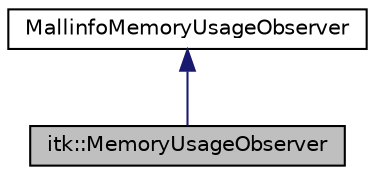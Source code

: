 digraph "itk::MemoryUsageObserver"
{
 // LATEX_PDF_SIZE
  edge [fontname="Helvetica",fontsize="10",labelfontname="Helvetica",labelfontsize="10"];
  node [fontname="Helvetica",fontsize="10",shape=record];
  Node1 [label="itk::MemoryUsageObserver",height=0.2,width=0.4,color="black", fillcolor="grey75", style="filled", fontcolor="black",tooltip="Provides the memory usage of the process."];
  Node2 -> Node1 [dir="back",color="midnightblue",fontsize="10",style="solid",fontname="Helvetica"];
  Node2 [label="MallinfoMemoryUsageObserver",height=0.2,width=0.4,color="black", fillcolor="white", style="filled",tooltip=" "];
}
